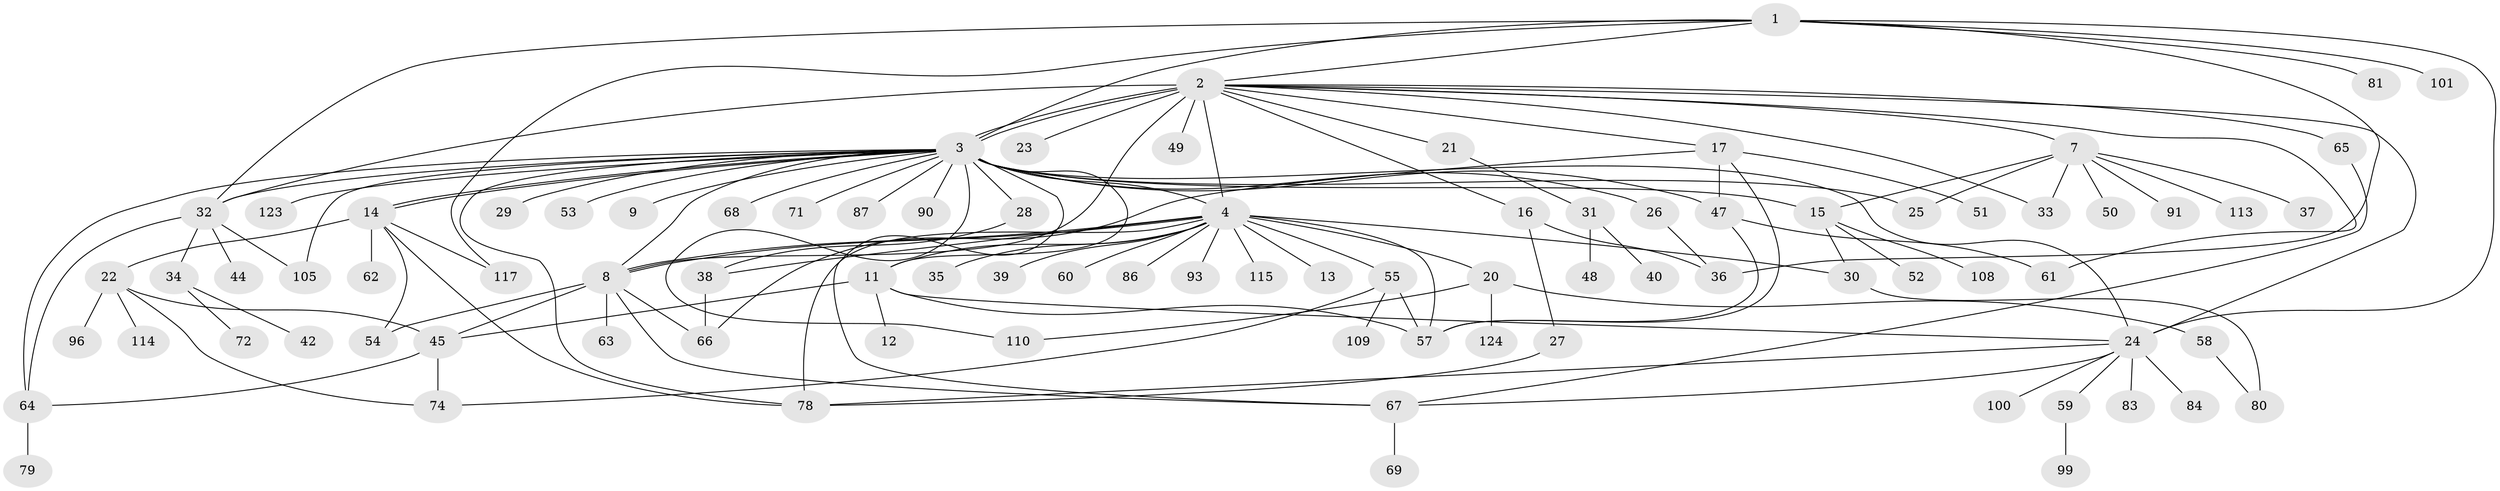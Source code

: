 // original degree distribution, {8: 0.015873015873015872, 20: 0.007936507936507936, 29: 0.007936507936507936, 21: 0.007936507936507936, 10: 0.007936507936507936, 7: 0.031746031746031744, 9: 0.007936507936507936, 1: 0.46825396825396826, 6: 0.023809523809523808, 5: 0.05555555555555555, 3: 0.1349206349206349, 4: 0.07142857142857142, 2: 0.15873015873015872}
// Generated by graph-tools (version 1.1) at 2025/18/03/04/25 18:18:03]
// undirected, 88 vertices, 133 edges
graph export_dot {
graph [start="1"]
  node [color=gray90,style=filled];
  1;
  2 [super="+19+6+121+106+104"];
  3 [super="+77+5"];
  4;
  7;
  8 [super="+18+95+92+10+46"];
  9;
  11;
  12;
  13;
  14;
  15;
  16;
  17;
  20;
  21;
  22;
  23;
  24 [super="+41"];
  25;
  26;
  27;
  28;
  29;
  30 [super="+70"];
  31;
  32 [super="+56"];
  33 [super="+116+107"];
  34 [super="+89"];
  35 [super="+43"];
  36;
  37;
  38;
  39;
  40;
  42;
  44;
  45 [super="+98+118"];
  47;
  48;
  49;
  50;
  51;
  52;
  53;
  54;
  55;
  57 [super="+75+97"];
  58;
  59;
  60;
  61;
  62;
  63;
  64;
  65;
  66;
  67 [super="+126"];
  68;
  69;
  71;
  72;
  74;
  78 [super="+85+88"];
  79;
  80;
  81;
  83;
  84;
  86;
  87;
  90;
  91;
  93;
  96 [super="+103"];
  99;
  100;
  101;
  105 [super="+119"];
  108;
  109;
  110;
  113;
  114;
  115;
  117 [super="+125"];
  123;
  124;
  1 -- 2;
  1 -- 3;
  1 -- 32;
  1 -- 36;
  1 -- 81;
  1 -- 101;
  1 -- 117;
  1 -- 24;
  2 -- 3 [weight=3];
  2 -- 3;
  2 -- 7;
  2 -- 16;
  2 -- 17;
  2 -- 21;
  2 -- 23;
  2 -- 49;
  2 -- 65;
  2 -- 32;
  2 -- 8 [weight=3];
  2 -- 24;
  2 -- 33;
  2 -- 4;
  2 -- 61;
  3 -- 4 [weight=2];
  3 -- 8;
  3 -- 9;
  3 -- 11 [weight=2];
  3 -- 14;
  3 -- 14;
  3 -- 24 [weight=4];
  3 -- 26;
  3 -- 29;
  3 -- 47;
  3 -- 64;
  3 -- 68;
  3 -- 71;
  3 -- 78;
  3 -- 87;
  3 -- 90;
  3 -- 105 [weight=2];
  3 -- 110;
  3 -- 123;
  3 -- 32;
  3 -- 67;
  3 -- 15;
  3 -- 53;
  3 -- 25;
  3 -- 28;
  4 -- 8 [weight=3];
  4 -- 8;
  4 -- 11;
  4 -- 13;
  4 -- 20;
  4 -- 30;
  4 -- 35;
  4 -- 38;
  4 -- 39;
  4 -- 55;
  4 -- 57;
  4 -- 60;
  4 -- 86;
  4 -- 93;
  4 -- 115;
  4 -- 78;
  7 -- 15;
  7 -- 25;
  7 -- 33;
  7 -- 37;
  7 -- 50;
  7 -- 91;
  7 -- 113;
  8 -- 67;
  8 -- 66;
  8 -- 54;
  8 -- 45;
  8 -- 63;
  11 -- 12;
  11 -- 57;
  11 -- 45;
  11 -- 24;
  14 -- 22;
  14 -- 54;
  14 -- 62;
  14 -- 117;
  14 -- 78;
  15 -- 52;
  15 -- 108;
  15 -- 30;
  16 -- 27;
  16 -- 36;
  17 -- 47;
  17 -- 51;
  17 -- 57;
  17 -- 66;
  20 -- 58;
  20 -- 110;
  20 -- 124;
  21 -- 31;
  22 -- 45;
  22 -- 74;
  22 -- 96;
  22 -- 114;
  24 -- 59;
  24 -- 67;
  24 -- 83;
  24 -- 100;
  24 -- 84;
  24 -- 78;
  26 -- 36;
  27 -- 78;
  28 -- 38;
  30 -- 80;
  31 -- 40;
  31 -- 48;
  32 -- 34;
  32 -- 44;
  32 -- 64;
  32 -- 105;
  34 -- 42;
  34 -- 72;
  38 -- 66;
  45 -- 64;
  45 -- 74;
  47 -- 57;
  47 -- 61;
  55 -- 57;
  55 -- 74;
  55 -- 109;
  58 -- 80;
  59 -- 99;
  64 -- 79;
  65 -- 67;
  67 -- 69;
}
